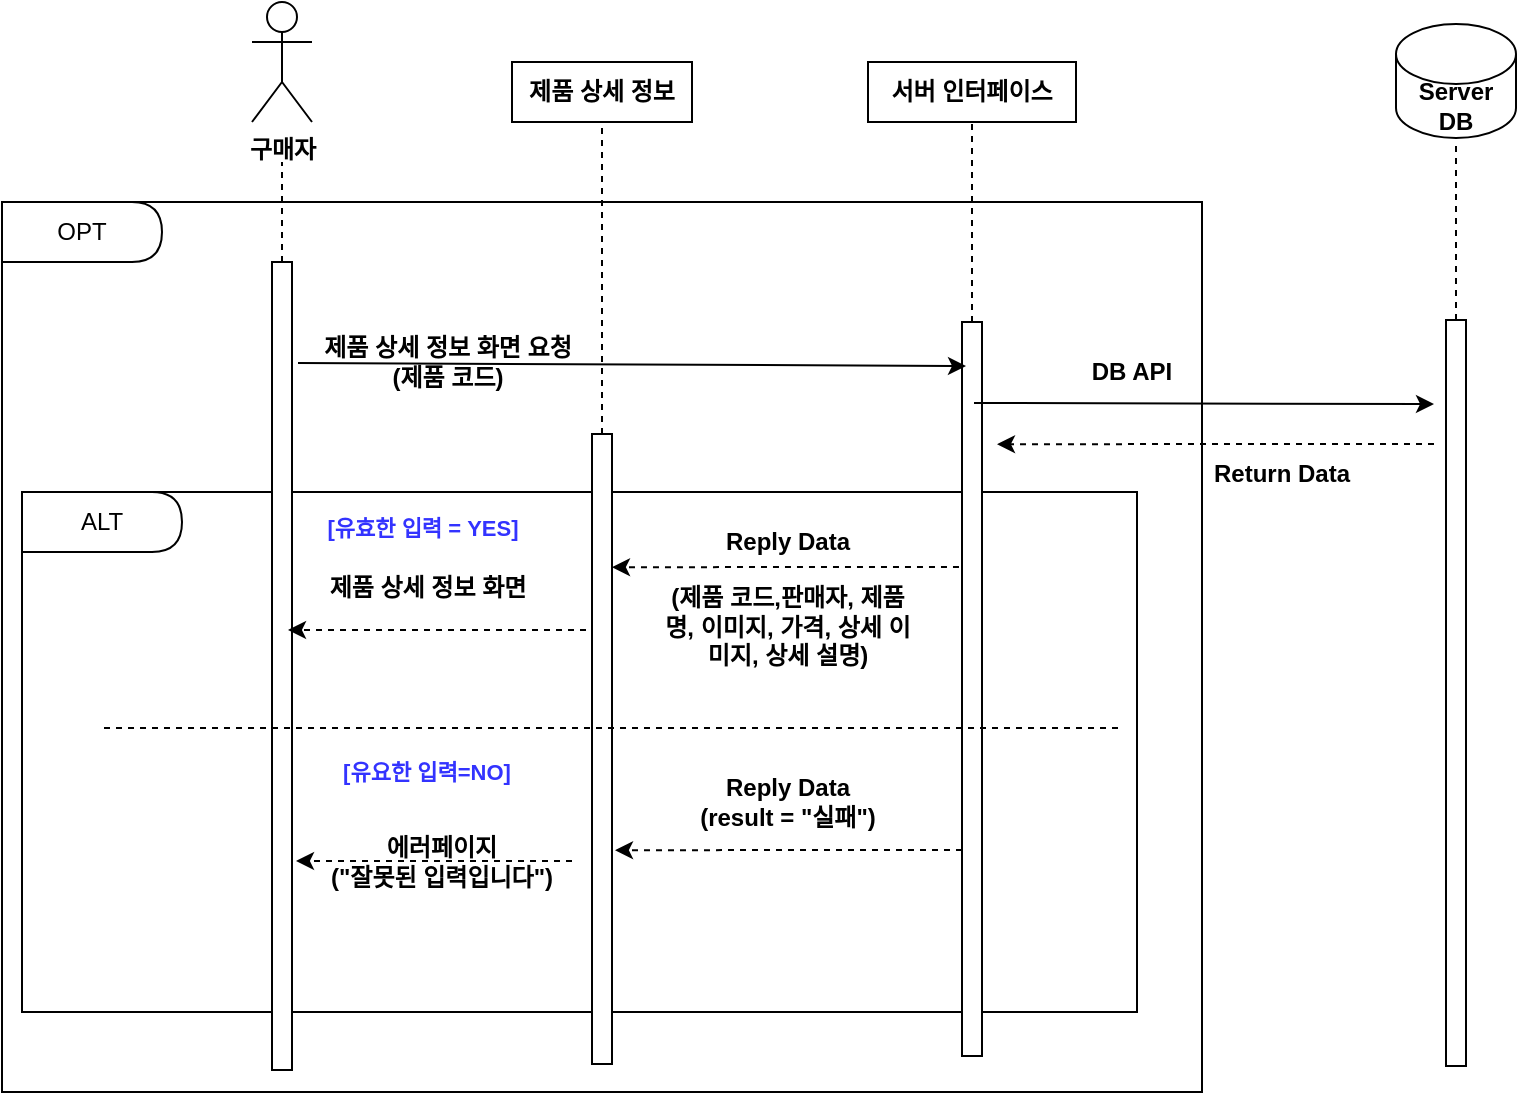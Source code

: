 <mxfile version="24.9.2">
  <diagram name="페이지-1" id="x3CDRDTqpfboEJPPk2nD">
    <mxGraphModel dx="1461" dy="2001" grid="0" gridSize="10" guides="1" tooltips="1" connect="1" arrows="1" fold="1" page="0" pageScale="1" pageWidth="827" pageHeight="1169" background="#ffffff" math="0" shadow="0">
      <root>
        <mxCell id="0" />
        <mxCell id="1" parent="0" />
        <mxCell id="7Y47-iIJUgCRWdnua4mY-2" value="&lt;b&gt;구매자&lt;/b&gt;" style="shape=umlActor;verticalLabelPosition=bottom;verticalAlign=top;html=1;outlineConnect=0;" parent="1" vertex="1">
          <mxGeometry x="205" y="-1100" width="30" height="60" as="geometry" />
        </mxCell>
        <mxCell id="7Y47-iIJUgCRWdnua4mY-3" value="" style="rounded=0;whiteSpace=wrap;html=1;" parent="1" vertex="1">
          <mxGeometry x="80" y="-1000" width="600" height="445" as="geometry" />
        </mxCell>
        <mxCell id="7Y47-iIJUgCRWdnua4mY-4" value="" style="rounded=0;whiteSpace=wrap;html=1;" parent="1" vertex="1">
          <mxGeometry x="90" y="-855" width="557.5" height="260" as="geometry" />
        </mxCell>
        <mxCell id="7Y47-iIJUgCRWdnua4mY-5" value="" style="rounded=0;whiteSpace=wrap;html=1;" parent="1" vertex="1">
          <mxGeometry x="215" y="-970" width="10" height="404" as="geometry" />
        </mxCell>
        <mxCell id="7Y47-iIJUgCRWdnua4mY-6" value="" style="rounded=0;whiteSpace=wrap;html=1;" parent="1" vertex="1">
          <mxGeometry x="375" y="-884" width="10" height="315" as="geometry" />
        </mxCell>
        <mxCell id="7Y47-iIJUgCRWdnua4mY-7" value="" style="rounded=0;whiteSpace=wrap;html=1;" parent="1" vertex="1">
          <mxGeometry x="560" y="-940" width="10" height="367" as="geometry" />
        </mxCell>
        <mxCell id="7Y47-iIJUgCRWdnua4mY-8" value="&lt;b&gt;제품 상세 정보&lt;/b&gt;" style="rounded=0;whiteSpace=wrap;html=1;" parent="1" vertex="1">
          <mxGeometry x="335" y="-1070" width="90" height="30" as="geometry" />
        </mxCell>
        <mxCell id="7Y47-iIJUgCRWdnua4mY-9" value="" style="endArrow=none;dashed=1;html=1;rounded=0;entryX=0.5;entryY=1;entryDx=0;entryDy=0;exitX=0.5;exitY=0;exitDx=0;exitDy=0;" parent="1" source="7Y47-iIJUgCRWdnua4mY-6" target="7Y47-iIJUgCRWdnua4mY-8" edge="1">
          <mxGeometry width="50" height="50" relative="1" as="geometry">
            <mxPoint x="550" y="-800" as="sourcePoint" />
            <mxPoint x="600" y="-850" as="targetPoint" />
          </mxGeometry>
        </mxCell>
        <mxCell id="7Y47-iIJUgCRWdnua4mY-10" value="" style="endArrow=none;dashed=1;html=1;rounded=0;" parent="1" source="7Y47-iIJUgCRWdnua4mY-5" edge="1">
          <mxGeometry width="50" height="50" relative="1" as="geometry">
            <mxPoint x="550" y="-800" as="sourcePoint" />
            <mxPoint x="220" y="-1020" as="targetPoint" />
          </mxGeometry>
        </mxCell>
        <mxCell id="7Y47-iIJUgCRWdnua4mY-11" value="&lt;b&gt;서버 인터페이스&lt;/b&gt;" style="rounded=0;whiteSpace=wrap;html=1;" parent="1" vertex="1">
          <mxGeometry x="513" y="-1070" width="104" height="30" as="geometry" />
        </mxCell>
        <mxCell id="7Y47-iIJUgCRWdnua4mY-12" value="" style="endArrow=none;dashed=1;html=1;rounded=0;entryX=0.5;entryY=1;entryDx=0;entryDy=0;exitX=0.5;exitY=0;exitDx=0;exitDy=0;" parent="1" source="7Y47-iIJUgCRWdnua4mY-7" target="7Y47-iIJUgCRWdnua4mY-11" edge="1">
          <mxGeometry width="50" height="50" relative="1" as="geometry">
            <mxPoint x="550" y="-800" as="sourcePoint" />
            <mxPoint x="600" y="-850" as="targetPoint" />
          </mxGeometry>
        </mxCell>
        <mxCell id="7Y47-iIJUgCRWdnua4mY-13" value="" style="endArrow=classic;html=1;rounded=0;exitX=1.2;exitY=0.152;exitDx=0;exitDy=0;exitPerimeter=0;entryX=0.2;entryY=0.06;entryDx=0;entryDy=0;entryPerimeter=0;" parent="1" target="7Y47-iIJUgCRWdnua4mY-7" edge="1">
          <mxGeometry width="50" height="50" relative="1" as="geometry">
            <mxPoint x="228" y="-919.52" as="sourcePoint" />
            <mxPoint x="372" y="-920" as="targetPoint" />
          </mxGeometry>
        </mxCell>
        <mxCell id="7Y47-iIJUgCRWdnua4mY-14" value="&lt;b&gt;제품 상세 정보 화면 요청&lt;/b&gt;&lt;div&gt;&lt;b&gt;(제품 코드)&lt;/b&gt;&lt;/div&gt;" style="text;html=1;align=center;verticalAlign=middle;whiteSpace=wrap;rounded=0;" parent="1" vertex="1">
          <mxGeometry x="231" y="-935" width="144" height="30" as="geometry" />
        </mxCell>
        <mxCell id="7Y47-iIJUgCRWdnua4mY-27" value="" style="endArrow=classic;html=1;rounded=0;exitX=-0.112;exitY=0.667;exitDx=0;exitDy=0;exitPerimeter=0;entryX=1.039;entryY=0.618;entryDx=0;entryDy=0;entryPerimeter=0;dashed=1;" parent="1" edge="1">
          <mxGeometry width="50" height="50" relative="1" as="geometry">
            <mxPoint x="558.49" y="-817.5" as="sourcePoint" />
            <mxPoint x="385.0" y="-817.41" as="targetPoint" />
          </mxGeometry>
        </mxCell>
        <mxCell id="7Y47-iIJUgCRWdnua4mY-28" value="&lt;b&gt;Reply Data&lt;/b&gt;&lt;div&gt;&lt;b&gt;&lt;br&gt;&lt;/b&gt;&lt;/div&gt;&lt;div&gt;&lt;b&gt;(제품 코드,판매자, 제품명, 이미지, 가격, 상세 이미지, 상세 설명&lt;/b&gt;&lt;b style=&quot;background-color: initial;&quot;&gt;)&lt;/b&gt;&lt;/div&gt;" style="text;html=1;align=center;verticalAlign=middle;whiteSpace=wrap;rounded=0;" parent="1" vertex="1">
          <mxGeometry x="408.01" y="-817" width="130" height="30" as="geometry" />
        </mxCell>
        <mxCell id="7Y47-iIJUgCRWdnua4mY-29" value="" style="endArrow=classic;html=1;rounded=0;exitX=-0.112;exitY=0.667;exitDx=0;exitDy=0;exitPerimeter=0;entryX=1.054;entryY=0.966;entryDx=0;entryDy=0;entryPerimeter=0;dashed=1;" parent="1" edge="1">
          <mxGeometry width="50" height="50" relative="1" as="geometry">
            <mxPoint x="372" y="-786" as="sourcePoint" />
            <mxPoint x="223" y="-786" as="targetPoint" />
          </mxGeometry>
        </mxCell>
        <mxCell id="7Y47-iIJUgCRWdnua4mY-30" value="&lt;b&gt;제품 상세 정보 화면&lt;/b&gt;" style="text;html=1;align=center;verticalAlign=middle;whiteSpace=wrap;rounded=0;" parent="1" vertex="1">
          <mxGeometry x="227.5" y="-822" width="130" height="30" as="geometry" />
        </mxCell>
        <mxCell id="7Y47-iIJUgCRWdnua4mY-32" value="OPT&lt;span style=&quot;color: rgba(0, 0, 0, 0); font-family: monospace; font-size: 0px; text-align: start; text-wrap: nowrap;&quot;&gt;%3CmxGraphModel%3E%3Croot%3E%3CmxCell%20id%3D%220%22%2F%3E%3CmxCell%20id%3D%221%22%20parent%3D%220%22%2F%3E%3CmxCell%20id%3D%222%22%20value%3D%22%ED%9A%8C%EC%9B%90%EA%B0%80%EC%9E%85%20%EC%9A%94%EC%B2%AD%26lt%3Bdiv%26gt%3B(ID%2C%20%EB%B9%84%EB%B0%80%EB%B2%88%ED%98%B8%2C%20%EB%8B%89%EB%84%A4%EC%9E%84%2C%20%EC%9D%B4%EB%A6%84%2C%20%EC%84%B1%EB%B3%84%2C%20%EC%9D%B4%EB%A9%94%EC%9D%BC)%26lt%3B%2Fdiv%26gt%3B%22%20style%3D%22text%3Bhtml%3D1%3Balign%3Dcenter%3BverticalAlign%3Dmiddle%3BwhiteSpace%3Dwrap%3Brounded%3D0%3B%22%20vertex%3D%221%22%20parent%3D%221%22%3E%3CmxGeometry%20x%3D%22235%22%20y%3D%22-820%22%20width%3D%22125%22%20height%3D%2230%22%20as%3D%22geometry%22%2F%3E%3C%2FmxCell%3E%3C%2Froot%3E%3C%2FmxGraphModel%3E&lt;/span&gt;" style="shape=delay;whiteSpace=wrap;html=1;" parent="1" vertex="1">
          <mxGeometry x="80" y="-1000" width="80" height="30" as="geometry" />
        </mxCell>
        <mxCell id="7Y47-iIJUgCRWdnua4mY-33" value="ALT" style="shape=delay;whiteSpace=wrap;html=1;" parent="1" vertex="1">
          <mxGeometry x="90" y="-855" width="80" height="30" as="geometry" />
        </mxCell>
        <mxCell id="aqkRpfTvIbTsVpuNfiw0-12" value="&lt;span style=&quot;font-size: 11px;&quot;&gt;&lt;b&gt;[유효한 입력 = YES]&lt;/b&gt;&lt;/span&gt;" style="text;html=1;align=center;verticalAlign=middle;whiteSpace=wrap;rounded=0;fontColor=#3333FF;" vertex="1" parent="1">
          <mxGeometry x="218" y="-852" width="145" height="30" as="geometry" />
        </mxCell>
        <mxCell id="aqkRpfTvIbTsVpuNfiw0-13" value="&lt;span style=&quot;font-size: 11px;&quot;&gt;&lt;b&gt;[유요한 입력=NO]&lt;/b&gt;&lt;/span&gt;" style="text;html=1;align=center;verticalAlign=middle;whiteSpace=wrap;rounded=0;fontColor=#3333FF;" vertex="1" parent="1">
          <mxGeometry x="220" y="-730" width="145" height="30" as="geometry" />
        </mxCell>
        <mxCell id="aqkRpfTvIbTsVpuNfiw0-18" value="&lt;b&gt;Reply Data&lt;/b&gt;&lt;div&gt;&lt;b&gt;(result = &quot;실패&quot;)&lt;/b&gt;&lt;/div&gt;" style="text;html=1;align=center;verticalAlign=middle;whiteSpace=wrap;rounded=0;" vertex="1" parent="1">
          <mxGeometry x="420.88" y="-715" width="104.25" height="30" as="geometry" />
        </mxCell>
        <mxCell id="aqkRpfTvIbTsVpuNfiw0-19" value="&lt;b&gt;에러페이지&lt;/b&gt;&lt;div&gt;&lt;b&gt;(&quot;잘못된 입력입니다&quot;)&lt;/b&gt;&lt;/div&gt;" style="text;html=1;align=center;verticalAlign=middle;whiteSpace=wrap;rounded=0;" vertex="1" parent="1">
          <mxGeometry x="235" y="-685" width="130" height="30" as="geometry" />
        </mxCell>
        <mxCell id="aqkRpfTvIbTsVpuNfiw0-20" value="" style="endArrow=classic;html=1;rounded=0;exitX=-0.112;exitY=0.667;exitDx=0;exitDy=0;exitPerimeter=0;entryX=1.039;entryY=0.618;entryDx=0;entryDy=0;entryPerimeter=0;dashed=1;" edge="1" parent="1">
          <mxGeometry width="50" height="50" relative="1" as="geometry">
            <mxPoint x="560.0" y="-676" as="sourcePoint" />
            <mxPoint x="386.51" y="-675.91" as="targetPoint" />
          </mxGeometry>
        </mxCell>
        <mxCell id="aqkRpfTvIbTsVpuNfiw0-21" value="" style="endArrow=classic;html=1;rounded=0;dashed=1;" edge="1" parent="1">
          <mxGeometry width="50" height="50" relative="1" as="geometry">
            <mxPoint x="365" y="-670.5" as="sourcePoint" />
            <mxPoint x="227" y="-670.5" as="targetPoint" />
          </mxGeometry>
        </mxCell>
        <mxCell id="aqkRpfTvIbTsVpuNfiw0-24" value="" style="endArrow=none;dashed=1;html=1;rounded=0;" edge="1" parent="1">
          <mxGeometry width="50" height="50" relative="1" as="geometry">
            <mxPoint x="638" y="-737" as="sourcePoint" />
            <mxPoint x="128" y="-737" as="targetPoint" />
          </mxGeometry>
        </mxCell>
        <mxCell id="aqkRpfTvIbTsVpuNfiw0-33" value="" style="rounded=0;whiteSpace=wrap;html=1;" vertex="1" parent="1">
          <mxGeometry x="802" y="-941" width="10" height="373" as="geometry" />
        </mxCell>
        <mxCell id="aqkRpfTvIbTsVpuNfiw0-35" value="" style="endArrow=none;dashed=1;html=1;rounded=0;entryX=0.5;entryY=1;entryDx=0;entryDy=0;exitX=0.5;exitY=0;exitDx=0;exitDy=0;" edge="1" parent="1" source="aqkRpfTvIbTsVpuNfiw0-33">
          <mxGeometry width="50" height="50" relative="1" as="geometry">
            <mxPoint x="792" y="-791" as="sourcePoint" />
            <mxPoint x="807" y="-1031" as="targetPoint" />
          </mxGeometry>
        </mxCell>
        <mxCell id="aqkRpfTvIbTsVpuNfiw0-36" value="&lt;b&gt;Server DB&lt;/b&gt;" style="shape=cylinder3;whiteSpace=wrap;html=1;boundedLbl=1;backgroundOutline=1;size=15;" vertex="1" parent="1">
          <mxGeometry x="777" y="-1089" width="60" height="57" as="geometry" />
        </mxCell>
        <mxCell id="aqkRpfTvIbTsVpuNfiw0-40" value="" style="endArrow=classic;html=1;rounded=0;" edge="1" parent="1">
          <mxGeometry width="50" height="50" relative="1" as="geometry">
            <mxPoint x="566" y="-899.5" as="sourcePoint" />
            <mxPoint x="796" y="-899" as="targetPoint" />
          </mxGeometry>
        </mxCell>
        <mxCell id="aqkRpfTvIbTsVpuNfiw0-41" value="&lt;b&gt;DB API&lt;/b&gt;" style="text;html=1;align=center;verticalAlign=middle;whiteSpace=wrap;rounded=0;" vertex="1" parent="1">
          <mxGeometry x="570" y="-930" width="150" height="30" as="geometry" />
        </mxCell>
        <mxCell id="aqkRpfTvIbTsVpuNfiw0-42" value="&lt;b&gt;Return Data&lt;/b&gt;" style="text;html=1;align=center;verticalAlign=middle;whiteSpace=wrap;rounded=0;" vertex="1" parent="1">
          <mxGeometry x="675" y="-879" width="90" height="30" as="geometry" />
        </mxCell>
        <mxCell id="aqkRpfTvIbTsVpuNfiw0-43" value="" style="endArrow=classic;html=1;rounded=0;entryX=1.039;entryY=0.618;entryDx=0;entryDy=0;entryPerimeter=0;dashed=1;" edge="1" parent="1">
          <mxGeometry width="50" height="50" relative="1" as="geometry">
            <mxPoint x="796" y="-879" as="sourcePoint" />
            <mxPoint x="577.51" y="-878.91" as="targetPoint" />
          </mxGeometry>
        </mxCell>
      </root>
    </mxGraphModel>
  </diagram>
</mxfile>
